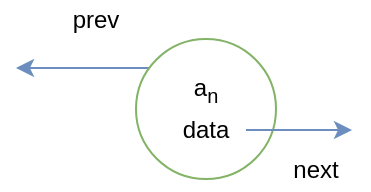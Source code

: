 <mxfile version="12.4.2" type="device" pages="1"><diagram id="tVluWKS2jPVFB89L_G-C" name="Page-1"><mxGraphModel dx="946" dy="585" grid="1" gridSize="10" guides="1" tooltips="1" connect="1" arrows="1" fold="1" page="1" pageScale="1" pageWidth="827" pageHeight="1169" math="0" shadow="0"><root><mxCell id="0"/><mxCell id="1" parent="0"/><mxCell id="zSOsYJqMUs1xYSfctCo9-28" style="edgeStyle=orthogonalEdgeStyle;rounded=0;orthogonalLoop=1;jettySize=auto;html=1;fontSize=12;fillColor=#dae8fc;strokeColor=#6c8ebf;exitX=0;exitY=0;exitDx=0;exitDy=0;" parent="1" source="zSOsYJqMUs1xYSfctCo9-18" edge="1"><mxGeometry relative="1" as="geometry"><mxPoint x="285" y="271" as="sourcePoint"/><mxPoint x="290" y="240" as="targetPoint"/><Array as="points"><mxPoint x="360" y="240"/></Array></mxGeometry></mxCell><mxCell id="zSOsYJqMUs1xYSfctCo9-18" value="" style="ellipse;whiteSpace=wrap;html=1;aspect=fixed;fillColor=#FFFFFF;strokeColor=#82b366;" parent="1" vertex="1"><mxGeometry x="350" y="225.5" width="70" height="70" as="geometry"/></mxCell><mxCell id="zSOsYJqMUs1xYSfctCo9-19" value="a&lt;sub&gt;n&lt;/sub&gt;" style="text;html=1;strokeColor=none;fillColor=none;align=center;verticalAlign=middle;whiteSpace=wrap;rounded=0;fontSize=12;" parent="1" vertex="1"><mxGeometry x="365" y="241" width="40" height="20" as="geometry"/></mxCell><mxCell id="zSOsYJqMUs1xYSfctCo9-29" style="edgeStyle=orthogonalEdgeStyle;rounded=0;orthogonalLoop=1;jettySize=auto;html=1;entryX=-0.029;entryY=0.664;entryDx=0;entryDy=0;entryPerimeter=0;fontSize=12;fillColor=#dae8fc;strokeColor=#6c8ebf;" parent="1" source="zSOsYJqMUs1xYSfctCo9-20" edge="1"><mxGeometry relative="1" as="geometry"><mxPoint x="458" y="271" as="targetPoint"/></mxGeometry></mxCell><mxCell id="zSOsYJqMUs1xYSfctCo9-20" value="data" style="text;html=1;strokeColor=none;fillColor=none;align=center;verticalAlign=middle;whiteSpace=wrap;rounded=0;fontSize=12;" parent="1" vertex="1"><mxGeometry x="365" y="261" width="40" height="20" as="geometry"/></mxCell><mxCell id="vUZ5wTTL-axYqJTB1dmJ-1" value="prev" style="text;html=1;strokeColor=none;fillColor=none;align=center;verticalAlign=middle;whiteSpace=wrap;rounded=0;" vertex="1" parent="1"><mxGeometry x="310" y="206" width="40" height="20" as="geometry"/></mxCell><mxCell id="vUZ5wTTL-axYqJTB1dmJ-2" value="next" style="text;html=1;strokeColor=none;fillColor=none;align=center;verticalAlign=middle;whiteSpace=wrap;rounded=0;" vertex="1" parent="1"><mxGeometry x="420" y="281" width="40" height="20" as="geometry"/></mxCell></root></mxGraphModel></diagram></mxfile>